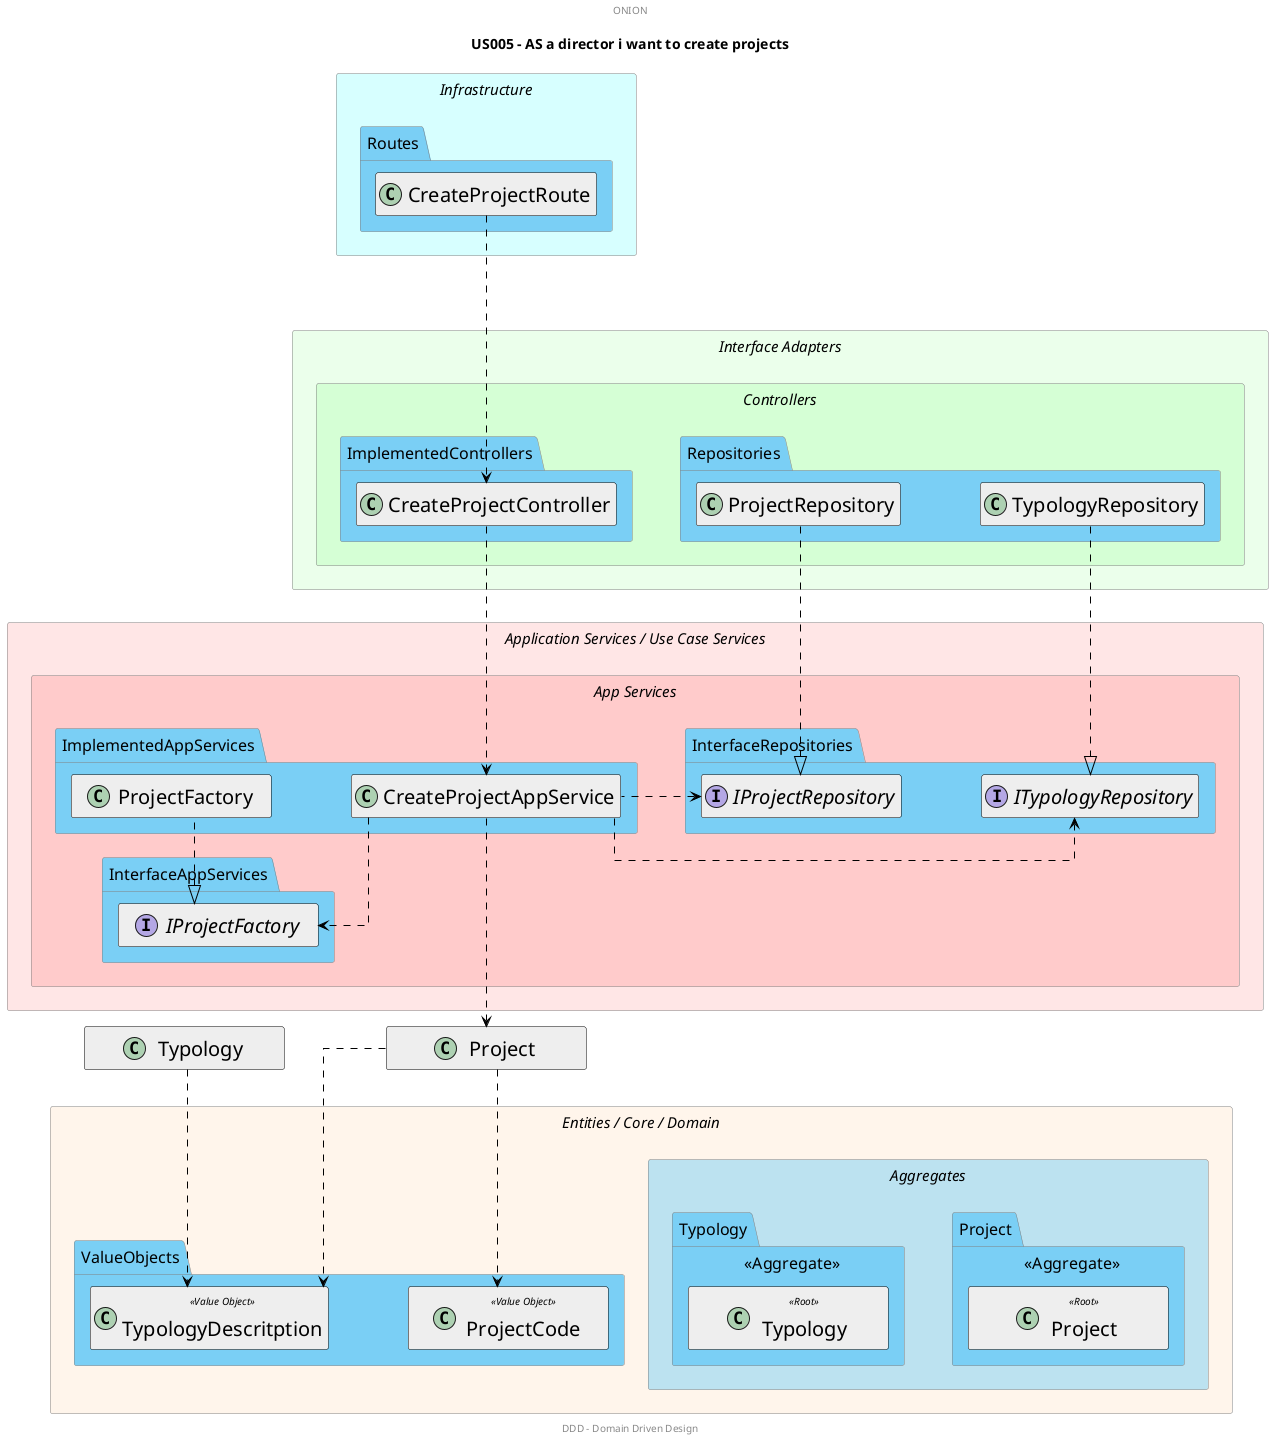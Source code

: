 @startuml
'https://plantuml.com/class-diagram

'######################
'######################  start config
skinparam linetype ortho
hide members
'hide circle

skinparam minClassWidth 200
skinparam nodesep 80
skinparam ranksep 20
skinparam padding 3

skinparam package  {
    BackgroundColor white
    BorderColor grey
    shadowing false
    FontStyle normal
    FontSize 16
    borderThickness 0.5
    fontColor #000
}

skinparam legend {
    backgroundColor white
    borderColor white
    shadowing false
    FontStyle normal
    FontSize 12
    borderThickness 0.5
    fontColor black
    padding 0
    DesignedBorderColor white
}

skinparam class {
    stereotypeFontSize 10
    fontSize 20
    fontName Helvetica

    arrowColor black
    arrowThickness 1
    attributeIconSize 0

    borderColor black
    borderThickness 0.5
    backgroundColor #eee


}

skinparam entity {
    backgroundColor red
    borderColor black
    borderThickness 0.5

}

skinparam rectangle {
    shadowing false
    fontSize 15
    textAlignment left
    fontStyle italic
    stereotypeFontSize 10
    borderThickness 0.5

}

'TITLE ON TOP
title US005 - AS a director i want to create projects

'HEADER FOOTER DESCRIPTIONS
center header ONION
center footer DDD - Domain Driven Design

'###################### end config
'######################


rectangle Infrastructure #80FFFF50  {


    package Routes #7acff5 {

        class CreateProjectRoute




    }


}


rectangle "Interface Adapters" #C0FFC050  {



      rectangle "Controllers" #C0FFC080  {



          package "ImplementedControllers" #7acff5  {

            class CreateProjectController



          }

          package "Repositories" #7acff5  {

            class ProjectRepository
            class TypologyRepository


          }

      }

}

rectangle "Application Services / Use Case Services" #FFAFAF50  {

rectangle "App Services" #FFAFAF80  {

          package "InterfaceAppServices" #7acff5  {


            interface IProjectFactory

          }

          package "ImplementedAppServices" #7acff5  {

            class CreateProjectAppService
            class ProjectFactory

          }

          package "InterfaceRepositories" #7acff5  {

            interface IProjectRepository
            interface ITypologyRepository

          }

      }

}

rectangle "Entities / Core / Domain" #FFE0C050  {

    rectangle "Aggregates" #7acff580  {

        package "Project" <<Aggregate>> #7acff5  {

            class Project <<Root>>

        }

        package "Typology" <<Aggregate>> #7acff5  {

            class Typology <<Root>>
        }
    }



    package "ValueObjects" #7acff5 {


        class TypologyDescritption <<Value Object>>
        class ProjectCode <<Value Object>>



    }
}

CreateProjectRoute ....down.> CreateProjectController



CreateProjectAppService ..> IProjectFactory

CreateProjectController ..> CreateProjectAppService

TypologyRepository ..|>ITypologyRepository
CreateProjectAppService ..> ITypologyRepository
ProjectRepository .down..|> IProjectRepository


IProjectFactory <|.. ProjectFactory


CreateProjectAppService ...left.> IProjectRepository

CreateProjectAppService ..down.> Project

Project ...> TypologyDescritption
Typology ...> TypologyDescritption
Project ...> ProjectCode


@enduml